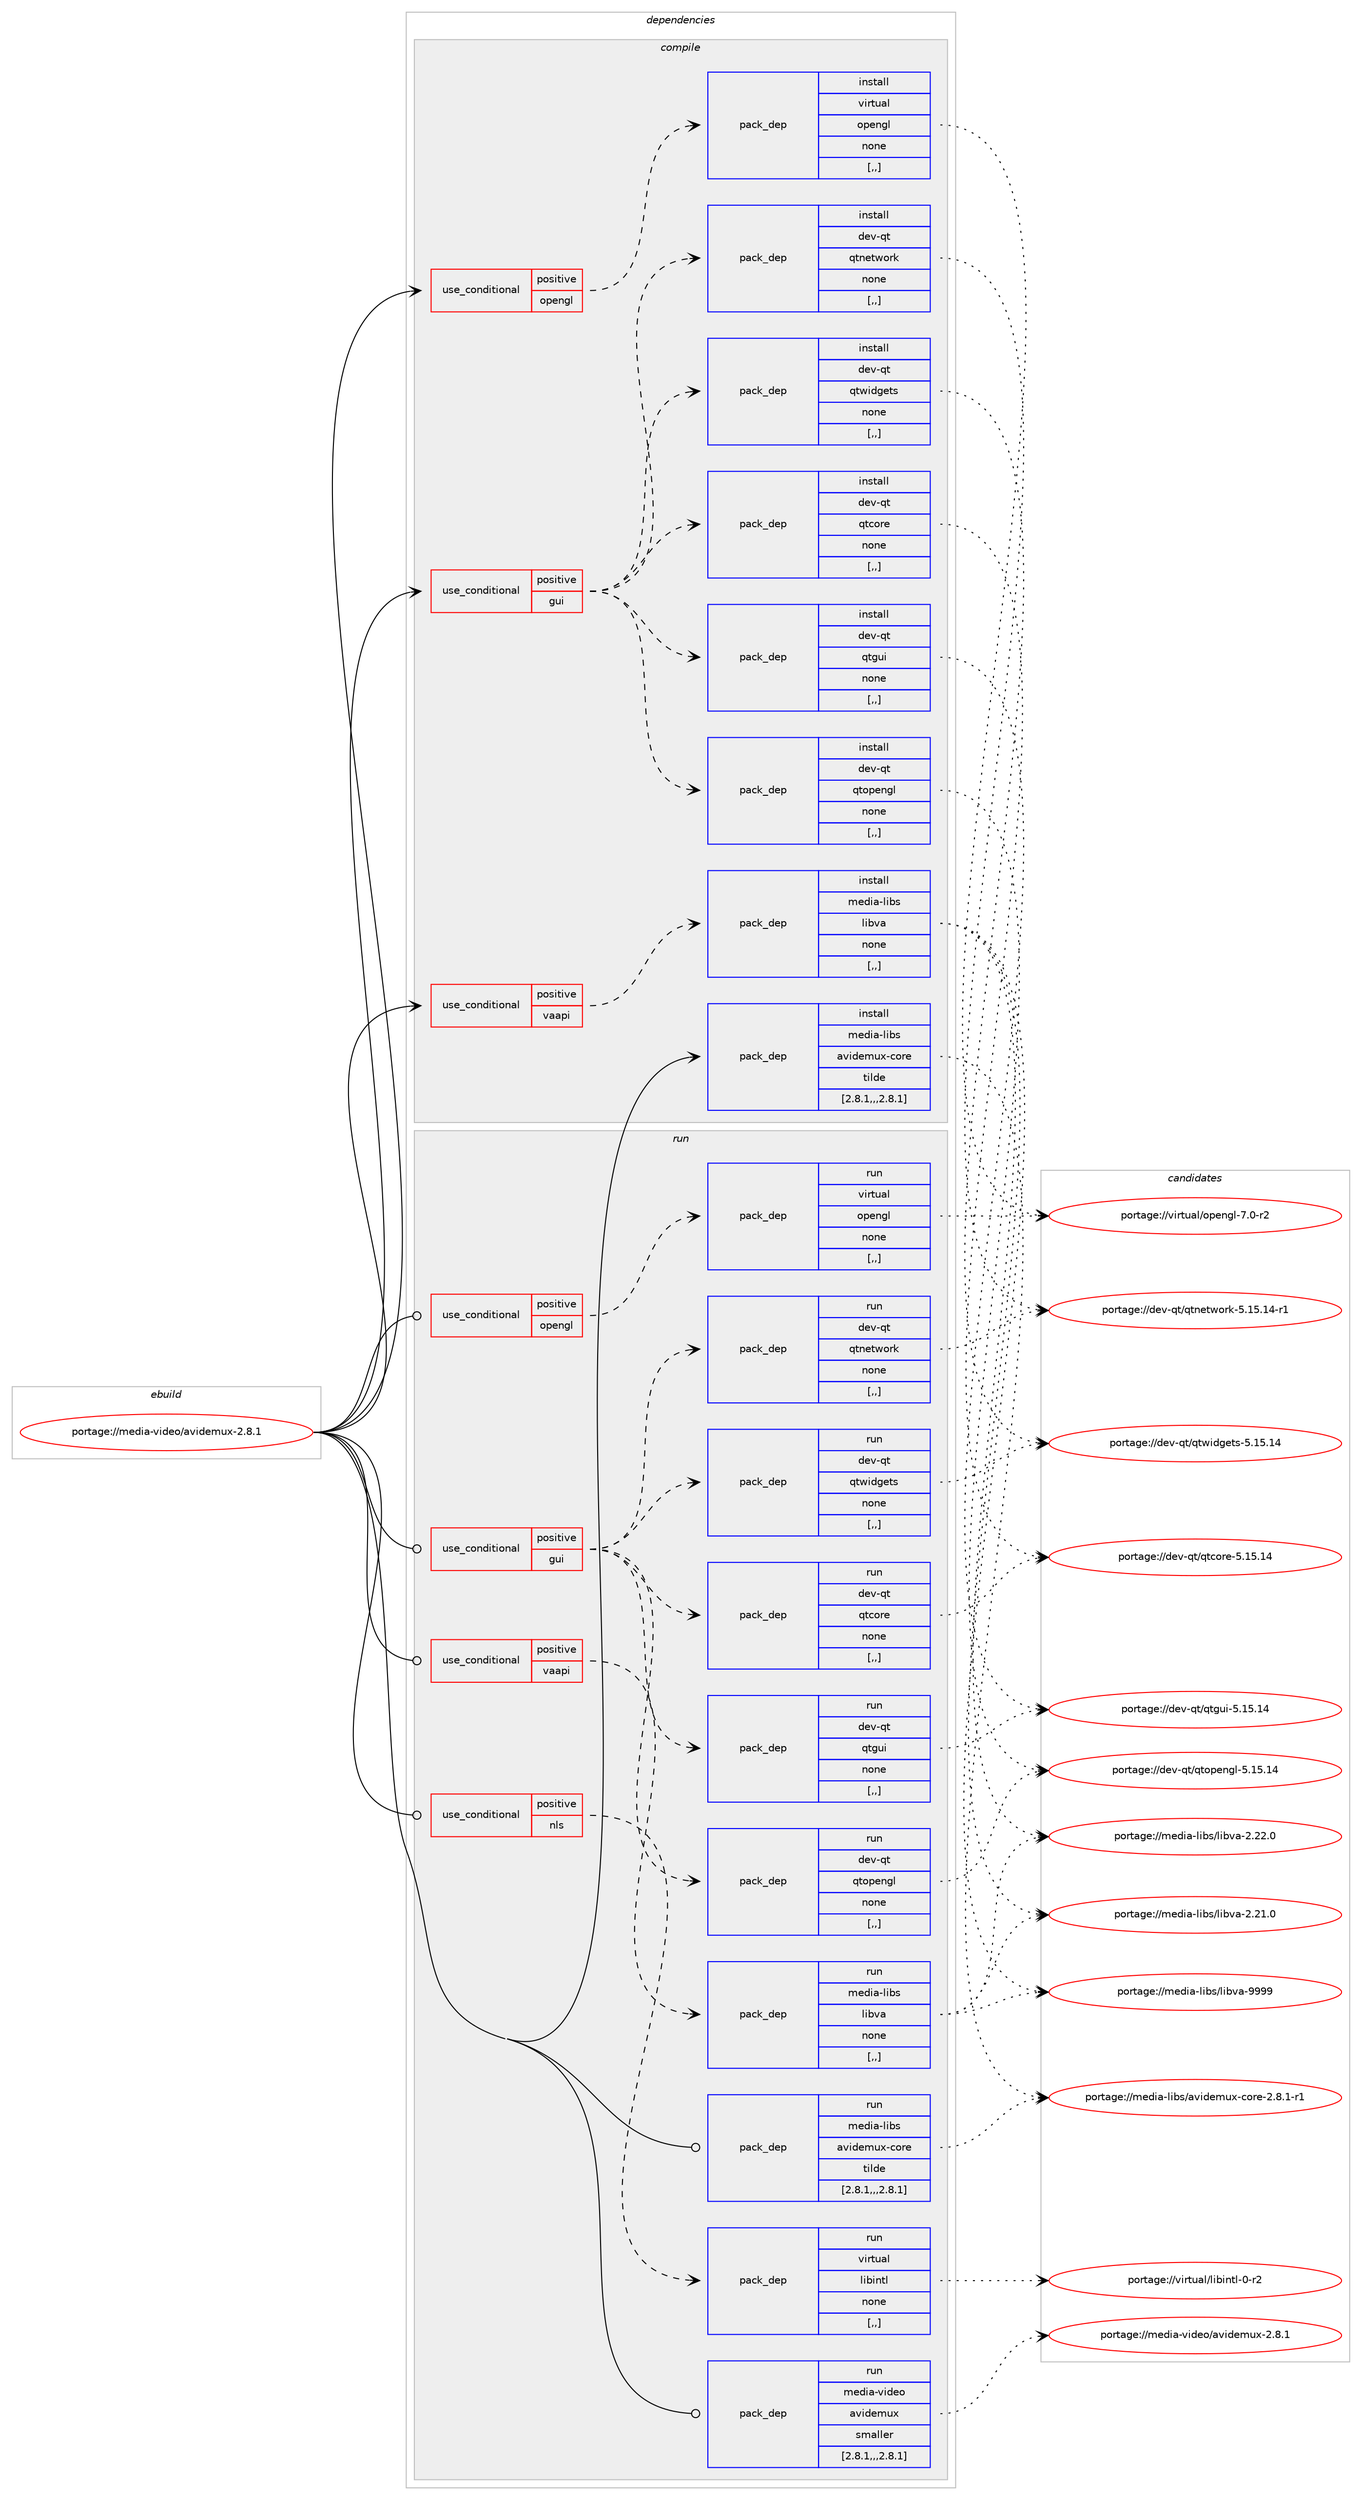 digraph prolog {

# *************
# Graph options
# *************

newrank=true;
concentrate=true;
compound=true;
graph [rankdir=LR,fontname=Helvetica,fontsize=10,ranksep=1.5];#, ranksep=2.5, nodesep=0.2];
edge  [arrowhead=vee];
node  [fontname=Helvetica,fontsize=10];

# **********
# The ebuild
# **********

subgraph cluster_leftcol {
color=gray;
label=<<i>ebuild</i>>;
id [label="portage://media-video/avidemux-2.8.1", color=red, width=4, href="../media-video/avidemux-2.8.1.svg"];
}

# ****************
# The dependencies
# ****************

subgraph cluster_midcol {
color=gray;
label=<<i>dependencies</i>>;
subgraph cluster_compile {
fillcolor="#eeeeee";
style=filled;
label=<<i>compile</i>>;
subgraph cond82508 {
dependency324727 [label=<<TABLE BORDER="0" CELLBORDER="1" CELLSPACING="0" CELLPADDING="4"><TR><TD ROWSPAN="3" CELLPADDING="10">use_conditional</TD></TR><TR><TD>positive</TD></TR><TR><TD>gui</TD></TR></TABLE>>, shape=none, color=red];
subgraph pack239714 {
dependency324728 [label=<<TABLE BORDER="0" CELLBORDER="1" CELLSPACING="0" CELLPADDING="4" WIDTH="220"><TR><TD ROWSPAN="6" CELLPADDING="30">pack_dep</TD></TR><TR><TD WIDTH="110">install</TD></TR><TR><TD>dev-qt</TD></TR><TR><TD>qtcore</TD></TR><TR><TD>none</TD></TR><TR><TD>[,,]</TD></TR></TABLE>>, shape=none, color=blue];
}
dependency324727:e -> dependency324728:w [weight=20,style="dashed",arrowhead="vee"];
subgraph pack239715 {
dependency324729 [label=<<TABLE BORDER="0" CELLBORDER="1" CELLSPACING="0" CELLPADDING="4" WIDTH="220"><TR><TD ROWSPAN="6" CELLPADDING="30">pack_dep</TD></TR><TR><TD WIDTH="110">install</TD></TR><TR><TD>dev-qt</TD></TR><TR><TD>qtgui</TD></TR><TR><TD>none</TD></TR><TR><TD>[,,]</TD></TR></TABLE>>, shape=none, color=blue];
}
dependency324727:e -> dependency324729:w [weight=20,style="dashed",arrowhead="vee"];
subgraph pack239716 {
dependency324730 [label=<<TABLE BORDER="0" CELLBORDER="1" CELLSPACING="0" CELLPADDING="4" WIDTH="220"><TR><TD ROWSPAN="6" CELLPADDING="30">pack_dep</TD></TR><TR><TD WIDTH="110">install</TD></TR><TR><TD>dev-qt</TD></TR><TR><TD>qtnetwork</TD></TR><TR><TD>none</TD></TR><TR><TD>[,,]</TD></TR></TABLE>>, shape=none, color=blue];
}
dependency324727:e -> dependency324730:w [weight=20,style="dashed",arrowhead="vee"];
subgraph pack239717 {
dependency324731 [label=<<TABLE BORDER="0" CELLBORDER="1" CELLSPACING="0" CELLPADDING="4" WIDTH="220"><TR><TD ROWSPAN="6" CELLPADDING="30">pack_dep</TD></TR><TR><TD WIDTH="110">install</TD></TR><TR><TD>dev-qt</TD></TR><TR><TD>qtopengl</TD></TR><TR><TD>none</TD></TR><TR><TD>[,,]</TD></TR></TABLE>>, shape=none, color=blue];
}
dependency324727:e -> dependency324731:w [weight=20,style="dashed",arrowhead="vee"];
subgraph pack239718 {
dependency324732 [label=<<TABLE BORDER="0" CELLBORDER="1" CELLSPACING="0" CELLPADDING="4" WIDTH="220"><TR><TD ROWSPAN="6" CELLPADDING="30">pack_dep</TD></TR><TR><TD WIDTH="110">install</TD></TR><TR><TD>dev-qt</TD></TR><TR><TD>qtwidgets</TD></TR><TR><TD>none</TD></TR><TR><TD>[,,]</TD></TR></TABLE>>, shape=none, color=blue];
}
dependency324727:e -> dependency324732:w [weight=20,style="dashed",arrowhead="vee"];
}
id:e -> dependency324727:w [weight=20,style="solid",arrowhead="vee"];
subgraph cond82509 {
dependency324733 [label=<<TABLE BORDER="0" CELLBORDER="1" CELLSPACING="0" CELLPADDING="4"><TR><TD ROWSPAN="3" CELLPADDING="10">use_conditional</TD></TR><TR><TD>positive</TD></TR><TR><TD>opengl</TD></TR></TABLE>>, shape=none, color=red];
subgraph pack239719 {
dependency324734 [label=<<TABLE BORDER="0" CELLBORDER="1" CELLSPACING="0" CELLPADDING="4" WIDTH="220"><TR><TD ROWSPAN="6" CELLPADDING="30">pack_dep</TD></TR><TR><TD WIDTH="110">install</TD></TR><TR><TD>virtual</TD></TR><TR><TD>opengl</TD></TR><TR><TD>none</TD></TR><TR><TD>[,,]</TD></TR></TABLE>>, shape=none, color=blue];
}
dependency324733:e -> dependency324734:w [weight=20,style="dashed",arrowhead="vee"];
}
id:e -> dependency324733:w [weight=20,style="solid",arrowhead="vee"];
subgraph cond82510 {
dependency324735 [label=<<TABLE BORDER="0" CELLBORDER="1" CELLSPACING="0" CELLPADDING="4"><TR><TD ROWSPAN="3" CELLPADDING="10">use_conditional</TD></TR><TR><TD>positive</TD></TR><TR><TD>vaapi</TD></TR></TABLE>>, shape=none, color=red];
subgraph pack239720 {
dependency324736 [label=<<TABLE BORDER="0" CELLBORDER="1" CELLSPACING="0" CELLPADDING="4" WIDTH="220"><TR><TD ROWSPAN="6" CELLPADDING="30">pack_dep</TD></TR><TR><TD WIDTH="110">install</TD></TR><TR><TD>media-libs</TD></TR><TR><TD>libva</TD></TR><TR><TD>none</TD></TR><TR><TD>[,,]</TD></TR></TABLE>>, shape=none, color=blue];
}
dependency324735:e -> dependency324736:w [weight=20,style="dashed",arrowhead="vee"];
}
id:e -> dependency324735:w [weight=20,style="solid",arrowhead="vee"];
subgraph pack239721 {
dependency324737 [label=<<TABLE BORDER="0" CELLBORDER="1" CELLSPACING="0" CELLPADDING="4" WIDTH="220"><TR><TD ROWSPAN="6" CELLPADDING="30">pack_dep</TD></TR><TR><TD WIDTH="110">install</TD></TR><TR><TD>media-libs</TD></TR><TR><TD>avidemux-core</TD></TR><TR><TD>tilde</TD></TR><TR><TD>[2.8.1,,,2.8.1]</TD></TR></TABLE>>, shape=none, color=blue];
}
id:e -> dependency324737:w [weight=20,style="solid",arrowhead="vee"];
}
subgraph cluster_compileandrun {
fillcolor="#eeeeee";
style=filled;
label=<<i>compile and run</i>>;
}
subgraph cluster_run {
fillcolor="#eeeeee";
style=filled;
label=<<i>run</i>>;
subgraph cond82511 {
dependency324738 [label=<<TABLE BORDER="0" CELLBORDER="1" CELLSPACING="0" CELLPADDING="4"><TR><TD ROWSPAN="3" CELLPADDING="10">use_conditional</TD></TR><TR><TD>positive</TD></TR><TR><TD>gui</TD></TR></TABLE>>, shape=none, color=red];
subgraph pack239722 {
dependency324739 [label=<<TABLE BORDER="0" CELLBORDER="1" CELLSPACING="0" CELLPADDING="4" WIDTH="220"><TR><TD ROWSPAN="6" CELLPADDING="30">pack_dep</TD></TR><TR><TD WIDTH="110">run</TD></TR><TR><TD>dev-qt</TD></TR><TR><TD>qtcore</TD></TR><TR><TD>none</TD></TR><TR><TD>[,,]</TD></TR></TABLE>>, shape=none, color=blue];
}
dependency324738:e -> dependency324739:w [weight=20,style="dashed",arrowhead="vee"];
subgraph pack239723 {
dependency324740 [label=<<TABLE BORDER="0" CELLBORDER="1" CELLSPACING="0" CELLPADDING="4" WIDTH="220"><TR><TD ROWSPAN="6" CELLPADDING="30">pack_dep</TD></TR><TR><TD WIDTH="110">run</TD></TR><TR><TD>dev-qt</TD></TR><TR><TD>qtgui</TD></TR><TR><TD>none</TD></TR><TR><TD>[,,]</TD></TR></TABLE>>, shape=none, color=blue];
}
dependency324738:e -> dependency324740:w [weight=20,style="dashed",arrowhead="vee"];
subgraph pack239724 {
dependency324741 [label=<<TABLE BORDER="0" CELLBORDER="1" CELLSPACING="0" CELLPADDING="4" WIDTH="220"><TR><TD ROWSPAN="6" CELLPADDING="30">pack_dep</TD></TR><TR><TD WIDTH="110">run</TD></TR><TR><TD>dev-qt</TD></TR><TR><TD>qtnetwork</TD></TR><TR><TD>none</TD></TR><TR><TD>[,,]</TD></TR></TABLE>>, shape=none, color=blue];
}
dependency324738:e -> dependency324741:w [weight=20,style="dashed",arrowhead="vee"];
subgraph pack239725 {
dependency324742 [label=<<TABLE BORDER="0" CELLBORDER="1" CELLSPACING="0" CELLPADDING="4" WIDTH="220"><TR><TD ROWSPAN="6" CELLPADDING="30">pack_dep</TD></TR><TR><TD WIDTH="110">run</TD></TR><TR><TD>dev-qt</TD></TR><TR><TD>qtopengl</TD></TR><TR><TD>none</TD></TR><TR><TD>[,,]</TD></TR></TABLE>>, shape=none, color=blue];
}
dependency324738:e -> dependency324742:w [weight=20,style="dashed",arrowhead="vee"];
subgraph pack239726 {
dependency324743 [label=<<TABLE BORDER="0" CELLBORDER="1" CELLSPACING="0" CELLPADDING="4" WIDTH="220"><TR><TD ROWSPAN="6" CELLPADDING="30">pack_dep</TD></TR><TR><TD WIDTH="110">run</TD></TR><TR><TD>dev-qt</TD></TR><TR><TD>qtwidgets</TD></TR><TR><TD>none</TD></TR><TR><TD>[,,]</TD></TR></TABLE>>, shape=none, color=blue];
}
dependency324738:e -> dependency324743:w [weight=20,style="dashed",arrowhead="vee"];
}
id:e -> dependency324738:w [weight=20,style="solid",arrowhead="odot"];
subgraph cond82512 {
dependency324744 [label=<<TABLE BORDER="0" CELLBORDER="1" CELLSPACING="0" CELLPADDING="4"><TR><TD ROWSPAN="3" CELLPADDING="10">use_conditional</TD></TR><TR><TD>positive</TD></TR><TR><TD>nls</TD></TR></TABLE>>, shape=none, color=red];
subgraph pack239727 {
dependency324745 [label=<<TABLE BORDER="0" CELLBORDER="1" CELLSPACING="0" CELLPADDING="4" WIDTH="220"><TR><TD ROWSPAN="6" CELLPADDING="30">pack_dep</TD></TR><TR><TD WIDTH="110">run</TD></TR><TR><TD>virtual</TD></TR><TR><TD>libintl</TD></TR><TR><TD>none</TD></TR><TR><TD>[,,]</TD></TR></TABLE>>, shape=none, color=blue];
}
dependency324744:e -> dependency324745:w [weight=20,style="dashed",arrowhead="vee"];
}
id:e -> dependency324744:w [weight=20,style="solid",arrowhead="odot"];
subgraph cond82513 {
dependency324746 [label=<<TABLE BORDER="0" CELLBORDER="1" CELLSPACING="0" CELLPADDING="4"><TR><TD ROWSPAN="3" CELLPADDING="10">use_conditional</TD></TR><TR><TD>positive</TD></TR><TR><TD>opengl</TD></TR></TABLE>>, shape=none, color=red];
subgraph pack239728 {
dependency324747 [label=<<TABLE BORDER="0" CELLBORDER="1" CELLSPACING="0" CELLPADDING="4" WIDTH="220"><TR><TD ROWSPAN="6" CELLPADDING="30">pack_dep</TD></TR><TR><TD WIDTH="110">run</TD></TR><TR><TD>virtual</TD></TR><TR><TD>opengl</TD></TR><TR><TD>none</TD></TR><TR><TD>[,,]</TD></TR></TABLE>>, shape=none, color=blue];
}
dependency324746:e -> dependency324747:w [weight=20,style="dashed",arrowhead="vee"];
}
id:e -> dependency324746:w [weight=20,style="solid",arrowhead="odot"];
subgraph cond82514 {
dependency324748 [label=<<TABLE BORDER="0" CELLBORDER="1" CELLSPACING="0" CELLPADDING="4"><TR><TD ROWSPAN="3" CELLPADDING="10">use_conditional</TD></TR><TR><TD>positive</TD></TR><TR><TD>vaapi</TD></TR></TABLE>>, shape=none, color=red];
subgraph pack239729 {
dependency324749 [label=<<TABLE BORDER="0" CELLBORDER="1" CELLSPACING="0" CELLPADDING="4" WIDTH="220"><TR><TD ROWSPAN="6" CELLPADDING="30">pack_dep</TD></TR><TR><TD WIDTH="110">run</TD></TR><TR><TD>media-libs</TD></TR><TR><TD>libva</TD></TR><TR><TD>none</TD></TR><TR><TD>[,,]</TD></TR></TABLE>>, shape=none, color=blue];
}
dependency324748:e -> dependency324749:w [weight=20,style="dashed",arrowhead="vee"];
}
id:e -> dependency324748:w [weight=20,style="solid",arrowhead="odot"];
subgraph pack239730 {
dependency324750 [label=<<TABLE BORDER="0" CELLBORDER="1" CELLSPACING="0" CELLPADDING="4" WIDTH="220"><TR><TD ROWSPAN="6" CELLPADDING="30">pack_dep</TD></TR><TR><TD WIDTH="110">run</TD></TR><TR><TD>media-libs</TD></TR><TR><TD>avidemux-core</TD></TR><TR><TD>tilde</TD></TR><TR><TD>[2.8.1,,,2.8.1]</TD></TR></TABLE>>, shape=none, color=blue];
}
id:e -> dependency324750:w [weight=20,style="solid",arrowhead="odot"];
subgraph pack239731 {
dependency324751 [label=<<TABLE BORDER="0" CELLBORDER="1" CELLSPACING="0" CELLPADDING="4" WIDTH="220"><TR><TD ROWSPAN="6" CELLPADDING="30">pack_dep</TD></TR><TR><TD WIDTH="110">run</TD></TR><TR><TD>media-video</TD></TR><TR><TD>avidemux</TD></TR><TR><TD>smaller</TD></TR><TR><TD>[2.8.1,,,2.8.1]</TD></TR></TABLE>>, shape=none, color=blue];
}
id:e -> dependency324751:w [weight=20,style="solid",arrowhead="odot"];
}
}

# **************
# The candidates
# **************

subgraph cluster_choices {
rank=same;
color=gray;
label=<<i>candidates</i>>;

subgraph choice239714 {
color=black;
nodesep=1;
choice1001011184511311647113116991111141014553464953464952 [label="portage://dev-qt/qtcore-5.15.14", color=red, width=4,href="../dev-qt/qtcore-5.15.14.svg"];
dependency324728:e -> choice1001011184511311647113116991111141014553464953464952:w [style=dotted,weight="100"];
}
subgraph choice239715 {
color=black;
nodesep=1;
choice10010111845113116471131161031171054553464953464952 [label="portage://dev-qt/qtgui-5.15.14", color=red, width=4,href="../dev-qt/qtgui-5.15.14.svg"];
dependency324729:e -> choice10010111845113116471131161031171054553464953464952:w [style=dotted,weight="100"];
}
subgraph choice239716 {
color=black;
nodesep=1;
choice100101118451131164711311611010111611911111410745534649534649524511449 [label="portage://dev-qt/qtnetwork-5.15.14-r1", color=red, width=4,href="../dev-qt/qtnetwork-5.15.14-r1.svg"];
dependency324730:e -> choice100101118451131164711311611010111611911111410745534649534649524511449:w [style=dotted,weight="100"];
}
subgraph choice239717 {
color=black;
nodesep=1;
choice10010111845113116471131161111121011101031084553464953464952 [label="portage://dev-qt/qtopengl-5.15.14", color=red, width=4,href="../dev-qt/qtopengl-5.15.14.svg"];
dependency324731:e -> choice10010111845113116471131161111121011101031084553464953464952:w [style=dotted,weight="100"];
}
subgraph choice239718 {
color=black;
nodesep=1;
choice10010111845113116471131161191051001031011161154553464953464952 [label="portage://dev-qt/qtwidgets-5.15.14", color=red, width=4,href="../dev-qt/qtwidgets-5.15.14.svg"];
dependency324732:e -> choice10010111845113116471131161191051001031011161154553464953464952:w [style=dotted,weight="100"];
}
subgraph choice239719 {
color=black;
nodesep=1;
choice1181051141161179710847111112101110103108455546484511450 [label="portage://virtual/opengl-7.0-r2", color=red, width=4,href="../virtual/opengl-7.0-r2.svg"];
dependency324734:e -> choice1181051141161179710847111112101110103108455546484511450:w [style=dotted,weight="100"];
}
subgraph choice239720 {
color=black;
nodesep=1;
choice1091011001059745108105981154710810598118974557575757 [label="portage://media-libs/libva-9999", color=red, width=4,href="../media-libs/libva-9999.svg"];
choice10910110010597451081059811547108105981189745504650504648 [label="portage://media-libs/libva-2.22.0", color=red, width=4,href="../media-libs/libva-2.22.0.svg"];
choice10910110010597451081059811547108105981189745504650494648 [label="portage://media-libs/libva-2.21.0", color=red, width=4,href="../media-libs/libva-2.21.0.svg"];
dependency324736:e -> choice1091011001059745108105981154710810598118974557575757:w [style=dotted,weight="100"];
dependency324736:e -> choice10910110010597451081059811547108105981189745504650504648:w [style=dotted,weight="100"];
dependency324736:e -> choice10910110010597451081059811547108105981189745504650494648:w [style=dotted,weight="100"];
}
subgraph choice239721 {
color=black;
nodesep=1;
choice109101100105974510810598115479711810510010110911712045991111141014550465646494511449 [label="portage://media-libs/avidemux-core-2.8.1-r1", color=red, width=4,href="../media-libs/avidemux-core-2.8.1-r1.svg"];
dependency324737:e -> choice109101100105974510810598115479711810510010110911712045991111141014550465646494511449:w [style=dotted,weight="100"];
}
subgraph choice239722 {
color=black;
nodesep=1;
choice1001011184511311647113116991111141014553464953464952 [label="portage://dev-qt/qtcore-5.15.14", color=red, width=4,href="../dev-qt/qtcore-5.15.14.svg"];
dependency324739:e -> choice1001011184511311647113116991111141014553464953464952:w [style=dotted,weight="100"];
}
subgraph choice239723 {
color=black;
nodesep=1;
choice10010111845113116471131161031171054553464953464952 [label="portage://dev-qt/qtgui-5.15.14", color=red, width=4,href="../dev-qt/qtgui-5.15.14.svg"];
dependency324740:e -> choice10010111845113116471131161031171054553464953464952:w [style=dotted,weight="100"];
}
subgraph choice239724 {
color=black;
nodesep=1;
choice100101118451131164711311611010111611911111410745534649534649524511449 [label="portage://dev-qt/qtnetwork-5.15.14-r1", color=red, width=4,href="../dev-qt/qtnetwork-5.15.14-r1.svg"];
dependency324741:e -> choice100101118451131164711311611010111611911111410745534649534649524511449:w [style=dotted,weight="100"];
}
subgraph choice239725 {
color=black;
nodesep=1;
choice10010111845113116471131161111121011101031084553464953464952 [label="portage://dev-qt/qtopengl-5.15.14", color=red, width=4,href="../dev-qt/qtopengl-5.15.14.svg"];
dependency324742:e -> choice10010111845113116471131161111121011101031084553464953464952:w [style=dotted,weight="100"];
}
subgraph choice239726 {
color=black;
nodesep=1;
choice10010111845113116471131161191051001031011161154553464953464952 [label="portage://dev-qt/qtwidgets-5.15.14", color=red, width=4,href="../dev-qt/qtwidgets-5.15.14.svg"];
dependency324743:e -> choice10010111845113116471131161191051001031011161154553464953464952:w [style=dotted,weight="100"];
}
subgraph choice239727 {
color=black;
nodesep=1;
choice11810511411611797108471081059810511011610845484511450 [label="portage://virtual/libintl-0-r2", color=red, width=4,href="../virtual/libintl-0-r2.svg"];
dependency324745:e -> choice11810511411611797108471081059810511011610845484511450:w [style=dotted,weight="100"];
}
subgraph choice239728 {
color=black;
nodesep=1;
choice1181051141161179710847111112101110103108455546484511450 [label="portage://virtual/opengl-7.0-r2", color=red, width=4,href="../virtual/opengl-7.0-r2.svg"];
dependency324747:e -> choice1181051141161179710847111112101110103108455546484511450:w [style=dotted,weight="100"];
}
subgraph choice239729 {
color=black;
nodesep=1;
choice1091011001059745108105981154710810598118974557575757 [label="portage://media-libs/libva-9999", color=red, width=4,href="../media-libs/libva-9999.svg"];
choice10910110010597451081059811547108105981189745504650504648 [label="portage://media-libs/libva-2.22.0", color=red, width=4,href="../media-libs/libva-2.22.0.svg"];
choice10910110010597451081059811547108105981189745504650494648 [label="portage://media-libs/libva-2.21.0", color=red, width=4,href="../media-libs/libva-2.21.0.svg"];
dependency324749:e -> choice1091011001059745108105981154710810598118974557575757:w [style=dotted,weight="100"];
dependency324749:e -> choice10910110010597451081059811547108105981189745504650504648:w [style=dotted,weight="100"];
dependency324749:e -> choice10910110010597451081059811547108105981189745504650494648:w [style=dotted,weight="100"];
}
subgraph choice239730 {
color=black;
nodesep=1;
choice109101100105974510810598115479711810510010110911712045991111141014550465646494511449 [label="portage://media-libs/avidemux-core-2.8.1-r1", color=red, width=4,href="../media-libs/avidemux-core-2.8.1-r1.svg"];
dependency324750:e -> choice109101100105974510810598115479711810510010110911712045991111141014550465646494511449:w [style=dotted,weight="100"];
}
subgraph choice239731 {
color=black;
nodesep=1;
choice10910110010597451181051001011114797118105100101109117120455046564649 [label="portage://media-video/avidemux-2.8.1", color=red, width=4,href="../media-video/avidemux-2.8.1.svg"];
dependency324751:e -> choice10910110010597451181051001011114797118105100101109117120455046564649:w [style=dotted,weight="100"];
}
}

}
